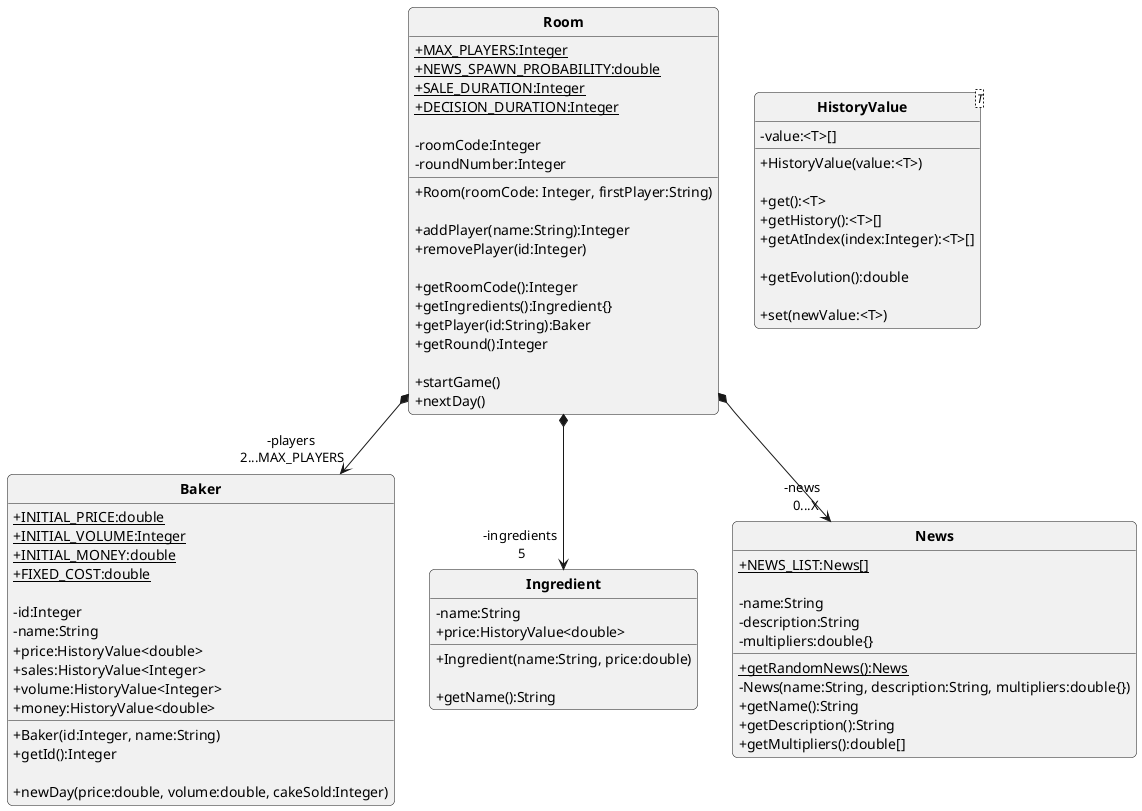 @startuml
'https://plantuml.com/class-diagram

skinparam style strictuml
skinparam classAttributeIconSize 0
skinparam classFontStyle Bold
skinparam roundcorner 10
hide enum methods

class Room {

    + {static}MAX_PLAYERS:Integer
    + {static}NEWS_SPAWN_PROBABILITY:double
    + {static}SALE_DURATION:Integer
    + {static}DECISION_DURATION:Integer

    - roomCode:Integer
    - roundNumber:Integer
    + Room(roomCode: Integer, firstPlayer:String)

    + addPlayer(name:String):Integer
    + removePlayer(id:Integer)

    + getRoomCode():Integer
    + getIngredients():Ingredient{}
    + getPlayer(id:String):Baker
    + getRound():Integer

    + startGame()
    + nextDay()

}

Room *--> "-players \n2...MAX_PLAYERS" Baker
Room *--> "-ingredients \n5" Ingredient
Room *--> "-news \n 0...X" News

class Baker {

    + {static}INITIAL_PRICE:double
    + {static}INITIAL_VOLUME:Integer
    + {static}INITIAL_MONEY:double
    + {static}FIXED_COST:double
    
    - id:Integer
    - name:String
    + price:HistoryValue<double>
    + sales:HistoryValue<Integer>
    + volume:HistoryValue<Integer>
    + money:HistoryValue<double>

    + Baker(id:Integer, name:String)
    + getId():Integer

    + newDay(price:double, volume:double, cakeSold:Integer)

}

class Ingredient {

    - name:String
    + price:HistoryValue<double>

    + Ingredient(name:String, price:double)

    + getName():String
}

class News {

    + {static}NEWS_LIST:News[]
    + {static}getRandomNews():News

    - name:String
    - description:String
    - multipliers:double{}

    - News(name:String, description:String, multipliers:double{})
    
    + getName():String
    + getDescription():String
    + getMultipliers():double[]

}

class HistoryValue<T> {

    - value:<T>[]

    + HistoryValue(value:<T>)

    + get():<T>
    + getHistory():<T>[]
    + getAtIndex(index:Integer):<T>[]

    + getEvolution():double

    + set(newValue:<T>)

}

@enduml